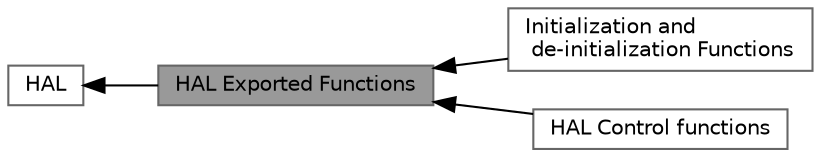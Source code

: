 digraph "HAL Exported Functions"
{
 // LATEX_PDF_SIZE
  bgcolor="transparent";
  edge [fontname=Helvetica,fontsize=10,labelfontname=Helvetica,labelfontsize=10];
  node [fontname=Helvetica,fontsize=10,shape=box,height=0.2,width=0.4];
  rankdir=LR;
  Node2 [id="Node000002",label="HAL",height=0.2,width=0.4,color="grey40", fillcolor="white", style="filled",URL="$group__HAL.html",tooltip="HAL module driver."];
  Node1 [id="Node000001",label="HAL Exported Functions",height=0.2,width=0.4,color="gray40", fillcolor="grey60", style="filled", fontcolor="black",tooltip=" "];
  Node3 [id="Node000003",label="Initialization and\l de-initialization Functions",height=0.2,width=0.4,color="grey40", fillcolor="white", style="filled",URL="$group__HAL__Exported__Functions__Group1.html",tooltip="Initialization and de-initialization functions."];
  Node4 [id="Node000004",label="HAL Control functions",height=0.2,width=0.4,color="grey40", fillcolor="white", style="filled",URL="$group__HAL__Exported__Functions__Group2.html",tooltip="HAL Control functions."];
  Node2->Node1 [shape=plaintext, dir="back", style="solid"];
  Node1->Node3 [shape=plaintext, dir="back", style="solid"];
  Node1->Node4 [shape=plaintext, dir="back", style="solid"];
}
